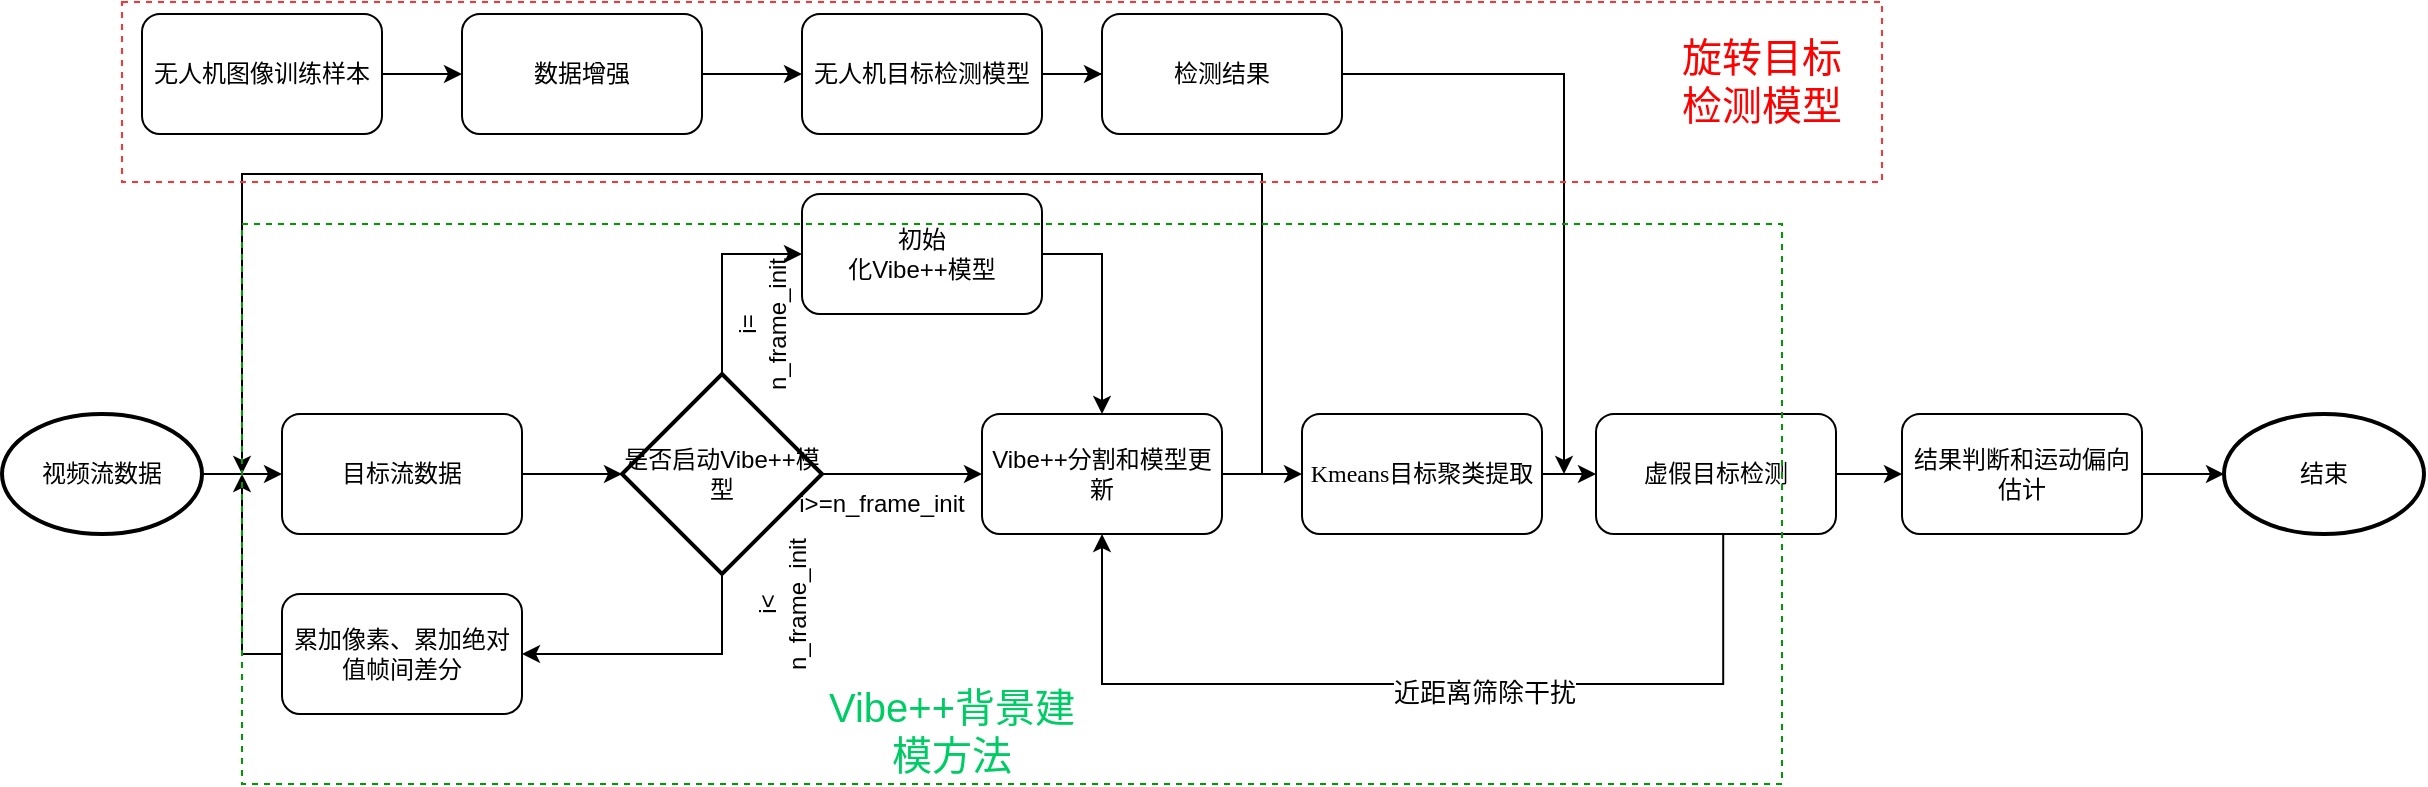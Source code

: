 <mxfile version="18.0.2" type="github">
  <diagram id="cJQ1Rg3KpCaDCgTKnxbl" name="Page-1">
    <mxGraphModel dx="1247" dy="677" grid="1" gridSize="10" guides="1" tooltips="1" connect="1" arrows="1" fold="1" page="1" pageScale="1" pageWidth="827" pageHeight="1169" math="0" shadow="0">
      <root>
        <mxCell id="0" />
        <mxCell id="1" parent="0" />
        <mxCell id="kYdbI9_pHnOUC9aB9O5B-6" style="edgeStyle=none;rounded=0;orthogonalLoop=1;jettySize=auto;html=1;exitX=1;exitY=0.5;exitDx=0;exitDy=0;entryX=0;entryY=0.5;entryDx=0;entryDy=0;" edge="1" parent="1" source="kYdbI9_pHnOUC9aB9O5B-1" target="kYdbI9_pHnOUC9aB9O5B-2">
          <mxGeometry relative="1" as="geometry" />
        </mxCell>
        <mxCell id="kYdbI9_pHnOUC9aB9O5B-1" value="无人机图像训练样本" style="rounded=1;whiteSpace=wrap;html=1;" vertex="1" parent="1">
          <mxGeometry x="100" y="80" width="120" height="60" as="geometry" />
        </mxCell>
        <mxCell id="kYdbI9_pHnOUC9aB9O5B-7" style="edgeStyle=none;rounded=0;orthogonalLoop=1;jettySize=auto;html=1;exitX=1;exitY=0.5;exitDx=0;exitDy=0;entryX=0;entryY=0.5;entryDx=0;entryDy=0;" edge="1" parent="1" source="kYdbI9_pHnOUC9aB9O5B-2" target="kYdbI9_pHnOUC9aB9O5B-3">
          <mxGeometry relative="1" as="geometry" />
        </mxCell>
        <mxCell id="kYdbI9_pHnOUC9aB9O5B-2" value="数据增强" style="rounded=1;whiteSpace=wrap;html=1;" vertex="1" parent="1">
          <mxGeometry x="260" y="80" width="120" height="60" as="geometry" />
        </mxCell>
        <mxCell id="kYdbI9_pHnOUC9aB9O5B-27" style="edgeStyle=orthogonalEdgeStyle;rounded=0;orthogonalLoop=1;jettySize=auto;html=1;exitX=1;exitY=0.5;exitDx=0;exitDy=0;entryX=0;entryY=0.5;entryDx=0;entryDy=0;" edge="1" parent="1" source="kYdbI9_pHnOUC9aB9O5B-3" target="kYdbI9_pHnOUC9aB9O5B-26">
          <mxGeometry relative="1" as="geometry" />
        </mxCell>
        <mxCell id="kYdbI9_pHnOUC9aB9O5B-3" value="无人机目标检测模型" style="rounded=1;whiteSpace=wrap;html=1;" vertex="1" parent="1">
          <mxGeometry x="430" y="80" width="120" height="60" as="geometry" />
        </mxCell>
        <mxCell id="kYdbI9_pHnOUC9aB9O5B-11" style="edgeStyle=none;rounded=0;orthogonalLoop=1;jettySize=auto;html=1;exitX=1;exitY=0.5;exitDx=0;exitDy=0;" edge="1" parent="1" source="kYdbI9_pHnOUC9aB9O5B-4" target="kYdbI9_pHnOUC9aB9O5B-8">
          <mxGeometry relative="1" as="geometry" />
        </mxCell>
        <mxCell id="kYdbI9_pHnOUC9aB9O5B-4" value="目标流数据" style="rounded=1;whiteSpace=wrap;html=1;" vertex="1" parent="1">
          <mxGeometry x="170" y="280" width="120" height="60" as="geometry" />
        </mxCell>
        <mxCell id="kYdbI9_pHnOUC9aB9O5B-10" style="edgeStyle=none;rounded=0;orthogonalLoop=1;jettySize=auto;html=1;exitX=1;exitY=0.5;exitDx=0;exitDy=0;exitPerimeter=0;entryX=0;entryY=0.5;entryDx=0;entryDy=0;" edge="1" parent="1" source="kYdbI9_pHnOUC9aB9O5B-5" target="kYdbI9_pHnOUC9aB9O5B-4">
          <mxGeometry relative="1" as="geometry" />
        </mxCell>
        <mxCell id="kYdbI9_pHnOUC9aB9O5B-5" value="视频流数据" style="strokeWidth=2;html=1;shape=mxgraph.flowchart.start_1;whiteSpace=wrap;" vertex="1" parent="1">
          <mxGeometry x="30" y="280" width="100" height="60" as="geometry" />
        </mxCell>
        <mxCell id="kYdbI9_pHnOUC9aB9O5B-14" style="edgeStyle=none;rounded=0;orthogonalLoop=1;jettySize=auto;html=1;exitX=1;exitY=0.5;exitDx=0;exitDy=0;exitPerimeter=0;entryX=0;entryY=0.5;entryDx=0;entryDy=0;" edge="1" parent="1" source="kYdbI9_pHnOUC9aB9O5B-8" target="kYdbI9_pHnOUC9aB9O5B-13">
          <mxGeometry relative="1" as="geometry" />
        </mxCell>
        <mxCell id="kYdbI9_pHnOUC9aB9O5B-19" style="edgeStyle=orthogonalEdgeStyle;rounded=0;orthogonalLoop=1;jettySize=auto;html=1;exitX=0.5;exitY=0;exitDx=0;exitDy=0;exitPerimeter=0;entryX=0;entryY=0.5;entryDx=0;entryDy=0;" edge="1" parent="1" source="kYdbI9_pHnOUC9aB9O5B-8" target="kYdbI9_pHnOUC9aB9O5B-12">
          <mxGeometry relative="1" as="geometry" />
        </mxCell>
        <mxCell id="kYdbI9_pHnOUC9aB9O5B-22" style="edgeStyle=orthogonalEdgeStyle;rounded=0;orthogonalLoop=1;jettySize=auto;html=1;exitX=0.5;exitY=1;exitDx=0;exitDy=0;exitPerimeter=0;entryX=1;entryY=0.5;entryDx=0;entryDy=0;" edge="1" parent="1" source="kYdbI9_pHnOUC9aB9O5B-8" target="kYdbI9_pHnOUC9aB9O5B-9">
          <mxGeometry relative="1" as="geometry" />
        </mxCell>
        <mxCell id="kYdbI9_pHnOUC9aB9O5B-8" value="是否启动Vibe++模型" style="strokeWidth=2;html=1;shape=mxgraph.flowchart.decision;whiteSpace=wrap;" vertex="1" parent="1">
          <mxGeometry x="340" y="260" width="100" height="100" as="geometry" />
        </mxCell>
        <mxCell id="kYdbI9_pHnOUC9aB9O5B-23" style="edgeStyle=orthogonalEdgeStyle;rounded=0;orthogonalLoop=1;jettySize=auto;html=1;exitX=0;exitY=0.5;exitDx=0;exitDy=0;" edge="1" parent="1" source="kYdbI9_pHnOUC9aB9O5B-9">
          <mxGeometry relative="1" as="geometry">
            <mxPoint x="150" y="310" as="targetPoint" />
          </mxGeometry>
        </mxCell>
        <mxCell id="kYdbI9_pHnOUC9aB9O5B-9" value="累加像素、累加绝对值帧间差分" style="rounded=1;whiteSpace=wrap;html=1;" vertex="1" parent="1">
          <mxGeometry x="170" y="370" width="120" height="60" as="geometry" />
        </mxCell>
        <mxCell id="kYdbI9_pHnOUC9aB9O5B-18" style="edgeStyle=orthogonalEdgeStyle;rounded=0;orthogonalLoop=1;jettySize=auto;html=1;exitX=1;exitY=0.5;exitDx=0;exitDy=0;entryX=0.5;entryY=0;entryDx=0;entryDy=0;" edge="1" parent="1" source="kYdbI9_pHnOUC9aB9O5B-12" target="kYdbI9_pHnOUC9aB9O5B-13">
          <mxGeometry relative="1" as="geometry" />
        </mxCell>
        <mxCell id="kYdbI9_pHnOUC9aB9O5B-12" value="初始&lt;span style=&quot;color: rgba(0, 0, 0, 0); font-family: monospace; font-size: 0px; text-align: start;&quot;&gt;%3CmxGraphModel%3E%3Croot%3E%3CmxCell%20id%3D%220%22%2F%3E%3CmxCell%20id%3D%221%22%20parent%3D%220%22%2F%3E%3CmxCell%20id%3D%222%22%20value%3D%22%E5%9B%BE%E5%83%8F%E6%95%B0%E6%8D%AE%22%20style%3D%22rounded%3D1%3BwhiteSpace%3Dwrap%3Bhtml%3D1%3B%22%20vertex%3D%221%22%20parent%3D%221%22%3E%3CmxGeometry%20x%3D%22170%22%20y%3D%22280%22%20width%3D%22120%22%20height%3D%2260%22%20as%3D%22geometry%22%2F%3E%3C%2FmxCell%3E%3C%2Froot%3E%3C%2FmxGraphModel%3E&lt;/span&gt;&lt;br&gt;化Vibe++模型" style="rounded=1;whiteSpace=wrap;html=1;" vertex="1" parent="1">
          <mxGeometry x="430" y="170" width="120" height="60" as="geometry" />
        </mxCell>
        <mxCell id="kYdbI9_pHnOUC9aB9O5B-21" style="edgeStyle=orthogonalEdgeStyle;rounded=0;orthogonalLoop=1;jettySize=auto;html=1;exitX=1;exitY=0.5;exitDx=0;exitDy=0;entryX=0;entryY=0.5;entryDx=0;entryDy=0;" edge="1" parent="1" source="kYdbI9_pHnOUC9aB9O5B-13" target="kYdbI9_pHnOUC9aB9O5B-20">
          <mxGeometry relative="1" as="geometry" />
        </mxCell>
        <mxCell id="kYdbI9_pHnOUC9aB9O5B-13" value="Vibe++分割和模型更新" style="rounded=1;whiteSpace=wrap;html=1;" vertex="1" parent="1">
          <mxGeometry x="520" y="280" width="120" height="60" as="geometry" />
        </mxCell>
        <mxCell id="kYdbI9_pHnOUC9aB9O5B-33" style="edgeStyle=orthogonalEdgeStyle;rounded=0;orthogonalLoop=1;jettySize=auto;html=1;exitX=1;exitY=0.5;exitDx=0;exitDy=0;entryX=0;entryY=0.5;entryDx=0;entryDy=0;" edge="1" parent="1" source="kYdbI9_pHnOUC9aB9O5B-20" target="kYdbI9_pHnOUC9aB9O5B-32">
          <mxGeometry relative="1" as="geometry" />
        </mxCell>
        <mxCell id="kYdbI9_pHnOUC9aB9O5B-20" value="&lt;span style=&quot;background-color: initial; font-size: 9pt; font-family: &amp;quot;Times New Roman&amp;quot;;&quot;&gt;K&lt;/span&gt;&lt;span style=&quot;background-color: initial; font-size: 9pt; font-family: &amp;quot;Times New Roman&amp;quot;;&quot;&gt;means&lt;/span&gt;目标聚类提取" style="rounded=1;whiteSpace=wrap;html=1;" vertex="1" parent="1">
          <mxGeometry x="680" y="280" width="120" height="60" as="geometry" />
        </mxCell>
        <mxCell id="kYdbI9_pHnOUC9aB9O5B-24" value="" style="edgeStyle=elbowEdgeStyle;elbow=vertical;endArrow=classic;html=1;rounded=0;" edge="1" parent="1">
          <mxGeometry width="50" height="50" relative="1" as="geometry">
            <mxPoint x="660" y="310" as="sourcePoint" />
            <mxPoint x="150" y="310" as="targetPoint" />
            <Array as="points">
              <mxPoint x="410" y="160" />
            </Array>
          </mxGeometry>
        </mxCell>
        <mxCell id="kYdbI9_pHnOUC9aB9O5B-28" style="edgeStyle=orthogonalEdgeStyle;rounded=0;orthogonalLoop=1;jettySize=auto;html=1;exitX=1;exitY=0.5;exitDx=0;exitDy=0;" edge="1" parent="1" source="kYdbI9_pHnOUC9aB9O5B-3">
          <mxGeometry relative="1" as="geometry">
            <mxPoint x="811" y="310" as="targetPoint" />
            <mxPoint x="491" y="110" as="sourcePoint" />
            <Array as="points">
              <mxPoint x="811" y="110" />
            </Array>
          </mxGeometry>
        </mxCell>
        <mxCell id="kYdbI9_pHnOUC9aB9O5B-26" value="检测结果" style="rounded=1;whiteSpace=wrap;html=1;" vertex="1" parent="1">
          <mxGeometry x="580" y="80" width="120" height="60" as="geometry" />
        </mxCell>
        <mxCell id="kYdbI9_pHnOUC9aB9O5B-31" style="edgeStyle=orthogonalEdgeStyle;rounded=0;orthogonalLoop=1;jettySize=auto;html=1;exitX=1;exitY=0.5;exitDx=0;exitDy=0;" edge="1" parent="1" source="kYdbI9_pHnOUC9aB9O5B-29" target="kYdbI9_pHnOUC9aB9O5B-30">
          <mxGeometry relative="1" as="geometry" />
        </mxCell>
        <mxCell id="kYdbI9_pHnOUC9aB9O5B-29" value="结果判断和运动偏向估计" style="rounded=1;whiteSpace=wrap;html=1;" vertex="1" parent="1">
          <mxGeometry x="980" y="280" width="120" height="60" as="geometry" />
        </mxCell>
        <mxCell id="kYdbI9_pHnOUC9aB9O5B-30" value="结束" style="strokeWidth=2;html=1;shape=mxgraph.flowchart.start_1;whiteSpace=wrap;" vertex="1" parent="1">
          <mxGeometry x="1141" y="280" width="100" height="60" as="geometry" />
        </mxCell>
        <mxCell id="kYdbI9_pHnOUC9aB9O5B-34" style="edgeStyle=orthogonalEdgeStyle;rounded=0;orthogonalLoop=1;jettySize=auto;html=1;exitX=1;exitY=0.5;exitDx=0;exitDy=0;entryX=0;entryY=0.5;entryDx=0;entryDy=0;" edge="1" parent="1" source="kYdbI9_pHnOUC9aB9O5B-32" target="kYdbI9_pHnOUC9aB9O5B-29">
          <mxGeometry relative="1" as="geometry" />
        </mxCell>
        <mxCell id="kYdbI9_pHnOUC9aB9O5B-32" value="虚假目标检测" style="rounded=1;whiteSpace=wrap;html=1;" vertex="1" parent="1">
          <mxGeometry x="827" y="280" width="120" height="60" as="geometry" />
        </mxCell>
        <mxCell id="kYdbI9_pHnOUC9aB9O5B-36" value="i&amp;lt;&lt;br&gt;n_frame_init" style="text;html=1;strokeColor=none;fillColor=none;align=center;verticalAlign=middle;whiteSpace=wrap;rounded=0;rotation=-90;" vertex="1" parent="1">
          <mxGeometry x="390" y="360" width="60" height="30" as="geometry" />
        </mxCell>
        <mxCell id="kYdbI9_pHnOUC9aB9O5B-37" value="i&amp;gt;=n_frame_init" style="text;html=1;strokeColor=none;fillColor=none;align=center;verticalAlign=middle;whiteSpace=wrap;rounded=0;" vertex="1" parent="1">
          <mxGeometry x="440" y="310" width="60" height="30" as="geometry" />
        </mxCell>
        <mxCell id="kYdbI9_pHnOUC9aB9O5B-38" value="i=&lt;br&gt;n_frame_init" style="text;html=1;strokeColor=none;fillColor=none;align=center;verticalAlign=middle;whiteSpace=wrap;rounded=0;rotation=-90;" vertex="1" parent="1">
          <mxGeometry x="380" y="220" width="60" height="30" as="geometry" />
        </mxCell>
        <mxCell id="kYdbI9_pHnOUC9aB9O5B-39" value="" style="rounded=0;whiteSpace=wrap;html=1;dashed=1;fillColor=none;strokeColor=#FF3333;" vertex="1" parent="1">
          <mxGeometry x="90" y="74" width="880" height="90" as="geometry" />
        </mxCell>
        <mxCell id="kYdbI9_pHnOUC9aB9O5B-40" value="&lt;font style=&quot;font-size: 20px;&quot; color=&quot;#ff0000&quot;&gt;旋转目标检测模型&lt;/font&gt;" style="text;html=1;strokeColor=none;fillColor=none;align=center;verticalAlign=middle;whiteSpace=wrap;rounded=0;dashed=1;" vertex="1" parent="1">
          <mxGeometry x="860" y="95" width="100" height="35" as="geometry" />
        </mxCell>
        <mxCell id="kYdbI9_pHnOUC9aB9O5B-41" value="" style="rounded=0;whiteSpace=wrap;html=1;dashed=1;fillColor=none;strokeColor=#009900;" vertex="1" parent="1">
          <mxGeometry x="150" y="185" width="770" height="280" as="geometry" />
        </mxCell>
        <mxCell id="kYdbI9_pHnOUC9aB9O5B-42" value="&lt;font style=&quot;font-size: 20px;&quot; color=&quot;#00cc66&quot;&gt;Vibe++背景建模方法&lt;/font&gt;" style="text;html=1;strokeColor=none;fillColor=none;align=center;verticalAlign=middle;whiteSpace=wrap;rounded=0;dashed=1;fontColor=#FF0000;strokeWidth=5;" vertex="1" parent="1">
          <mxGeometry x="440" y="420" width="130" height="35" as="geometry" />
        </mxCell>
        <mxCell id="kYdbI9_pHnOUC9aB9O5B-44" value="" style="edgeStyle=elbowEdgeStyle;elbow=horizontal;endArrow=classic;html=1;rounded=0;fontSize=20;fontColor=#00CC66;exitX=0.53;exitY=0.994;exitDx=0;exitDy=0;exitPerimeter=0;entryX=0.5;entryY=1;entryDx=0;entryDy=0;" edge="1" parent="1" source="kYdbI9_pHnOUC9aB9O5B-32" target="kYdbI9_pHnOUC9aB9O5B-13">
          <mxGeometry width="50" height="50" relative="1" as="geometry">
            <mxPoint x="890" y="385" as="sourcePoint" />
            <mxPoint x="1310" y="415" as="targetPoint" />
            <Array as="points">
              <mxPoint x="890" y="415" />
            </Array>
          </mxGeometry>
        </mxCell>
        <mxCell id="kYdbI9_pHnOUC9aB9O5B-45" value="&lt;font color=&quot;#000000&quot; style=&quot;font-size: 13px;&quot;&gt;近距离筛除干扰&lt;/font&gt;" style="edgeLabel;html=1;align=center;verticalAlign=middle;resizable=0;points=[];fontSize=20;fontColor=#00CC66;" vertex="1" connectable="0" parent="kYdbI9_pHnOUC9aB9O5B-44">
          <mxGeometry x="-0.268" y="1" relative="1" as="geometry">
            <mxPoint x="-27" as="offset" />
          </mxGeometry>
        </mxCell>
      </root>
    </mxGraphModel>
  </diagram>
</mxfile>
